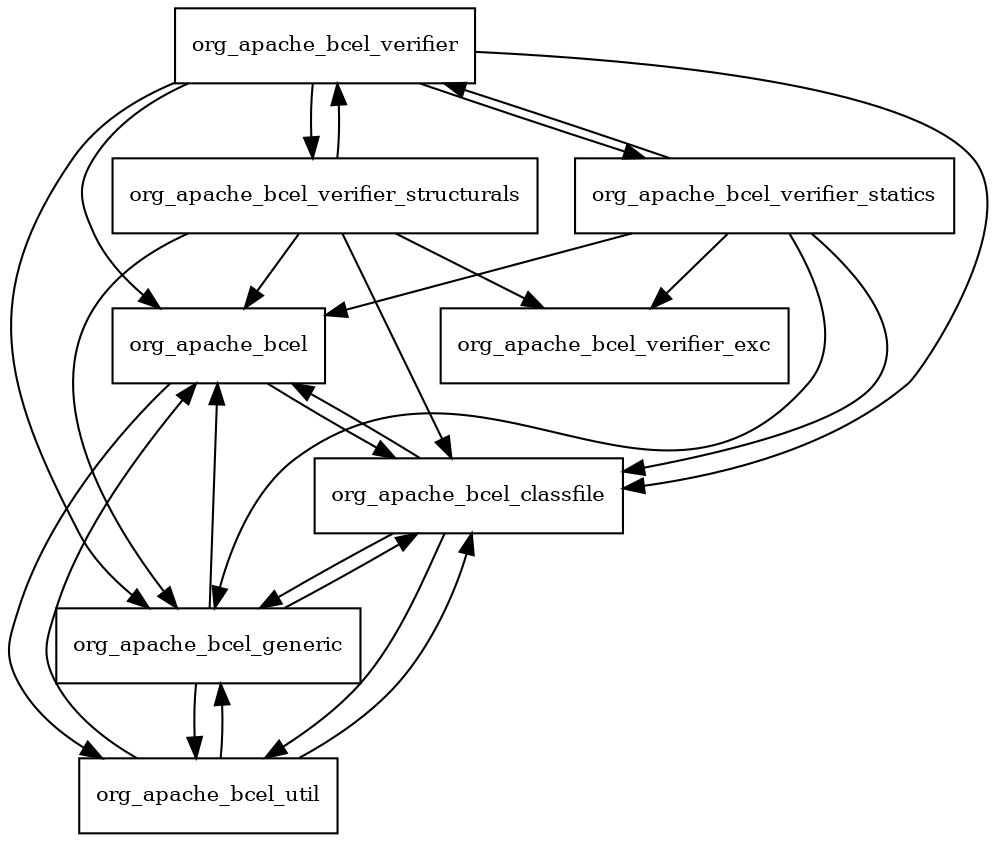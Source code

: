 digraph bcel_package_dependencies {
  node [shape = box, fontsize=10.0];
  org_apache_bcel -> org_apache_bcel_classfile;
  org_apache_bcel -> org_apache_bcel_util;
  org_apache_bcel_classfile -> org_apache_bcel;
  org_apache_bcel_classfile -> org_apache_bcel_generic;
  org_apache_bcel_classfile -> org_apache_bcel_util;
  org_apache_bcel_generic -> org_apache_bcel;
  org_apache_bcel_generic -> org_apache_bcel_classfile;
  org_apache_bcel_generic -> org_apache_bcel_util;
  org_apache_bcel_util -> org_apache_bcel;
  org_apache_bcel_util -> org_apache_bcel_classfile;
  org_apache_bcel_util -> org_apache_bcel_generic;
  org_apache_bcel_verifier -> org_apache_bcel;
  org_apache_bcel_verifier -> org_apache_bcel_classfile;
  org_apache_bcel_verifier -> org_apache_bcel_generic;
  org_apache_bcel_verifier -> org_apache_bcel_verifier_statics;
  org_apache_bcel_verifier -> org_apache_bcel_verifier_structurals;
  org_apache_bcel_verifier_statics -> org_apache_bcel;
  org_apache_bcel_verifier_statics -> org_apache_bcel_classfile;
  org_apache_bcel_verifier_statics -> org_apache_bcel_generic;
  org_apache_bcel_verifier_statics -> org_apache_bcel_verifier;
  org_apache_bcel_verifier_statics -> org_apache_bcel_verifier_exc;
  org_apache_bcel_verifier_structurals -> org_apache_bcel;
  org_apache_bcel_verifier_structurals -> org_apache_bcel_classfile;
  org_apache_bcel_verifier_structurals -> org_apache_bcel_generic;
  org_apache_bcel_verifier_structurals -> org_apache_bcel_verifier;
  org_apache_bcel_verifier_structurals -> org_apache_bcel_verifier_exc;
}
